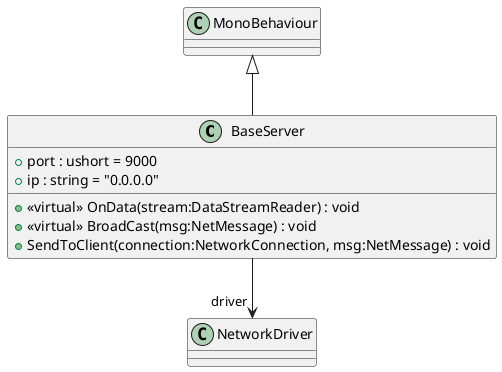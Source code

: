 @startuml
class BaseServer {
    + port : ushort = 9000
    + ip : string = "0.0.0.0"
    + <<virtual>> OnData(stream:DataStreamReader) : void
    + <<virtual>> BroadCast(msg:NetMessage) : void
    + SendToClient(connection:NetworkConnection, msg:NetMessage) : void
}
MonoBehaviour <|-- BaseServer
BaseServer --> "driver" NetworkDriver
@enduml
